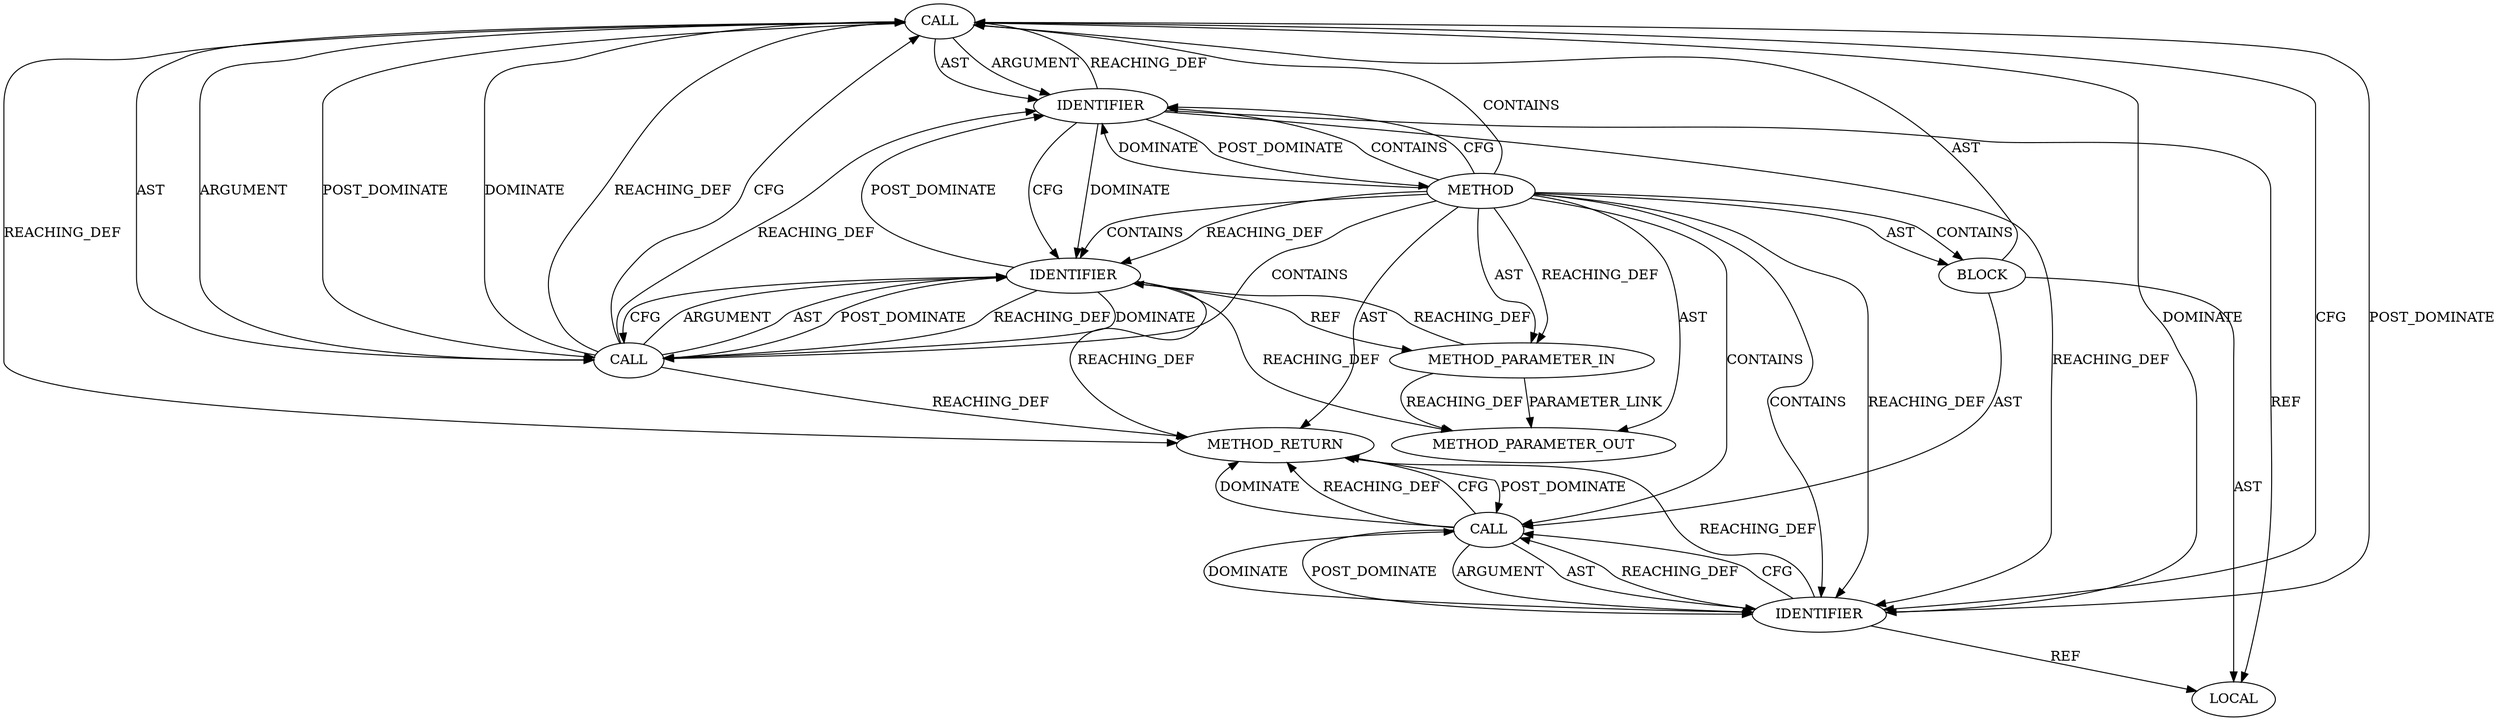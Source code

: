 digraph {
  17743 [label=CALL ORDER=2 ARGUMENT_INDEX=-1 CODE="*ctx = tls_sw_ctx_rx(tls_ctx)" COLUMN_NUMBER=27 METHOD_FULL_NAME="<operator>.assignment" LINE_NUMBER=2529 TYPE_FULL_NAME="<empty>" DISPATCH_TYPE="STATIC_DISPATCH" SIGNATURE="" NAME="<operator>.assignment"]
  17741 [label=BLOCK ORDER=2 ARGUMENT_INDEX=-1 CODE="{
	struct tls_sw_context_rx *ctx = tls_sw_ctx_rx(tls_ctx);

	kfree(ctx);
}" COLUMN_NUMBER=1 LINE_NUMBER=2528 TYPE_FULL_NAME="void"]
  21705 [label=METHOD_PARAMETER_OUT ORDER=1 CODE="struct tls_context *tls_ctx" IS_VARIADIC=false COLUMN_NUMBER=25 LINE_NUMBER=2527 TYPE_FULL_NAME="tls_context*" EVALUATION_STRATEGY="BY_VALUE" INDEX=1 NAME="tls_ctx"]
  17749 [label=METHOD_RETURN ORDER=3 CODE="RET" COLUMN_NUMBER=1 LINE_NUMBER=2527 TYPE_FULL_NAME="void" EVALUATION_STRATEGY="BY_VALUE"]
  17744 [label=IDENTIFIER ORDER=1 ARGUMENT_INDEX=1 CODE="ctx" COLUMN_NUMBER=28 LINE_NUMBER=2529 TYPE_FULL_NAME="tls_sw_context_rx*" NAME="ctx"]
  17748 [label=IDENTIFIER ORDER=1 ARGUMENT_INDEX=1 CODE="ctx" COLUMN_NUMBER=8 LINE_NUMBER=2531 TYPE_FULL_NAME="tls_sw_context_rx*" NAME="ctx"]
  17742 [label=LOCAL ORDER=1 CODE="struct tls_sw_context_rx* ctx" COLUMN_NUMBER=27 LINE_NUMBER=2529 TYPE_FULL_NAME="tls_sw_context_rx*" NAME="ctx"]
  17745 [label=CALL ORDER=2 ARGUMENT_INDEX=2 CODE="tls_sw_ctx_rx(tls_ctx)" COLUMN_NUMBER=34 METHOD_FULL_NAME="tls_sw_ctx_rx" LINE_NUMBER=2529 TYPE_FULL_NAME="<empty>" DISPATCH_TYPE="STATIC_DISPATCH" SIGNATURE="" NAME="tls_sw_ctx_rx"]
  17740 [label=METHOD_PARAMETER_IN ORDER=1 CODE="struct tls_context *tls_ctx" IS_VARIADIC=false COLUMN_NUMBER=25 LINE_NUMBER=2527 TYPE_FULL_NAME="tls_context*" EVALUATION_STRATEGY="BY_VALUE" INDEX=1 NAME="tls_ctx"]
  17746 [label=IDENTIFIER ORDER=1 ARGUMENT_INDEX=1 CODE="tls_ctx" COLUMN_NUMBER=48 LINE_NUMBER=2529 TYPE_FULL_NAME="tls_context*" NAME="tls_ctx"]
  17739 [label=METHOD COLUMN_NUMBER=1 LINE_NUMBER=2527 COLUMN_NUMBER_END=1 IS_EXTERNAL=false SIGNATURE="void tls_sw_free_ctx_rx (tls_context*)" NAME="tls_sw_free_ctx_rx" AST_PARENT_TYPE="TYPE_DECL" AST_PARENT_FULL_NAME="tls_sw.c:<global>" ORDER=58 CODE="void tls_sw_free_ctx_rx(struct tls_context *tls_ctx)
{
	struct tls_sw_context_rx *ctx = tls_sw_ctx_rx(tls_ctx);

	kfree(ctx);
}" FULL_NAME="tls_sw_free_ctx_rx" LINE_NUMBER_END=2532 FILENAME="tls_sw.c"]
  17747 [label=CALL ORDER=3 ARGUMENT_INDEX=-1 CODE="kfree(ctx)" COLUMN_NUMBER=2 METHOD_FULL_NAME="kfree" LINE_NUMBER=2531 TYPE_FULL_NAME="<empty>" DISPATCH_TYPE="STATIC_DISPATCH" SIGNATURE="" NAME="kfree"]
  17739 -> 17748 [label=CONTAINS ]
  17739 -> 17743 [label=CONTAINS ]
  17748 -> 17747 [label=REACHING_DEF VARIABLE="ctx"]
  17746 -> 17745 [label=CFG ]
  17746 -> 17745 [label=REACHING_DEF VARIABLE="tls_ctx"]
  17741 -> 17742 [label=AST ]
  17739 -> 17744 [label=CONTAINS ]
  17745 -> 17746 [label=ARGUMENT ]
  17739 -> 17746 [label=CONTAINS ]
  17748 -> 17747 [label=CFG ]
  17743 -> 17744 [label=AST ]
  17739 -> 17741 [label=AST ]
  17748 -> 17743 [label=POST_DOMINATE ]
  17741 -> 17747 [label=AST ]
  17740 -> 17746 [label=REACHING_DEF VARIABLE="tls_ctx"]
  17745 -> 17746 [label=AST ]
  17745 -> 17743 [label=DOMINATE ]
  17748 -> 17742 [label=REF ]
  17739 -> 17747 [label=CONTAINS ]
  17748 -> 17747 [label=DOMINATE ]
  17746 -> 17744 [label=POST_DOMINATE ]
  17747 -> 17749 [label=DOMINATE ]
  17740 -> 21705 [label=PARAMETER_LINK ]
  17741 -> 17743 [label=AST ]
  17744 -> 17746 [label=CFG ]
  17745 -> 17743 [label=REACHING_DEF VARIABLE="tls_sw_ctx_rx(tls_ctx)"]
  17740 -> 21705 [label=REACHING_DEF VARIABLE="tls_ctx"]
  17743 -> 17745 [label=AST ]
  17739 -> 17746 [label=REACHING_DEF VARIABLE=""]
  17743 -> 17745 [label=ARGUMENT ]
  17745 -> 17744 [label=REACHING_DEF VARIABLE="tls_sw_ctx_rx(tls_ctx)"]
  17747 -> 17749 [label=REACHING_DEF VARIABLE="kfree(ctx)"]
  17746 -> 21705 [label=REACHING_DEF VARIABLE="tls_ctx"]
  17739 -> 17749 [label=AST ]
  17739 -> 21705 [label=AST ]
  17745 -> 17749 [label=REACHING_DEF VARIABLE="tls_sw_ctx_rx(tls_ctx)"]
  17739 -> 17745 [label=CONTAINS ]
  17743 -> 17745 [label=POST_DOMINATE ]
  17739 -> 17740 [label=AST ]
  17743 -> 17748 [label=DOMINATE ]
  17739 -> 17744 [label=CFG ]
  17739 -> 17744 [label=DOMINATE ]
  17749 -> 17747 [label=POST_DOMINATE ]
  17745 -> 17743 [label=CFG ]
  17739 -> 17741 [label=CONTAINS ]
  17744 -> 17746 [label=DOMINATE ]
  17739 -> 17740 [label=REACHING_DEF VARIABLE=""]
  17746 -> 17740 [label=REF ]
  17746 -> 17749 [label=REACHING_DEF VARIABLE="tls_ctx"]
  17743 -> 17744 [label=ARGUMENT ]
  17745 -> 17746 [label=POST_DOMINATE ]
  17748 -> 17749 [label=REACHING_DEF VARIABLE="ctx"]
  17744 -> 17743 [label=REACHING_DEF VARIABLE="ctx"]
  17744 -> 17742 [label=REF ]
  17747 -> 17748 [label=AST ]
  17747 -> 17748 [label=POST_DOMINATE ]
  17743 -> 17748 [label=CFG ]
  17747 -> 17749 [label=CFG ]
  17747 -> 17748 [label=ARGUMENT ]
  17743 -> 17749 [label=REACHING_DEF VARIABLE="*ctx = tls_sw_ctx_rx(tls_ctx)"]
  17744 -> 17748 [label=REACHING_DEF VARIABLE="ctx"]
  17744 -> 17739 [label=POST_DOMINATE ]
  17746 -> 17745 [label=DOMINATE ]
  17739 -> 17748 [label=REACHING_DEF VARIABLE=""]
}
